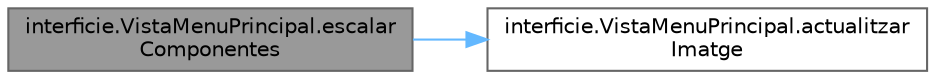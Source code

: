 digraph "interficie.VistaMenuPrincipal.escalarComponentes"
{
 // INTERACTIVE_SVG=YES
 // LATEX_PDF_SIZE
  bgcolor="transparent";
  edge [fontname=Helvetica,fontsize=10,labelfontname=Helvetica,labelfontsize=10];
  node [fontname=Helvetica,fontsize=10,shape=box,height=0.2,width=0.4];
  rankdir="LR";
  Node1 [id="Node000001",label="interficie.VistaMenuPrincipal.escalar\lComponentes",height=0.2,width=0.4,color="gray40", fillcolor="grey60", style="filled", fontcolor="black",tooltip="Escala tots els components gràfics en funció de la mida de la finestra."];
  Node1 -> Node2 [id="edge1_Node000001_Node000002",color="steelblue1",style="solid",tooltip=" "];
  Node2 [id="Node000002",label="interficie.VistaMenuPrincipal.actualitzar\lImatge",height=0.2,width=0.4,color="grey40", fillcolor="white", style="filled",URL="$classinterficie_1_1_vista_menu_principal.html#a9fadc5a8b4c73d3b1ed8b8006e451595",tooltip="Actualitza la imatge del logotip amb una mida determinada."];
}
